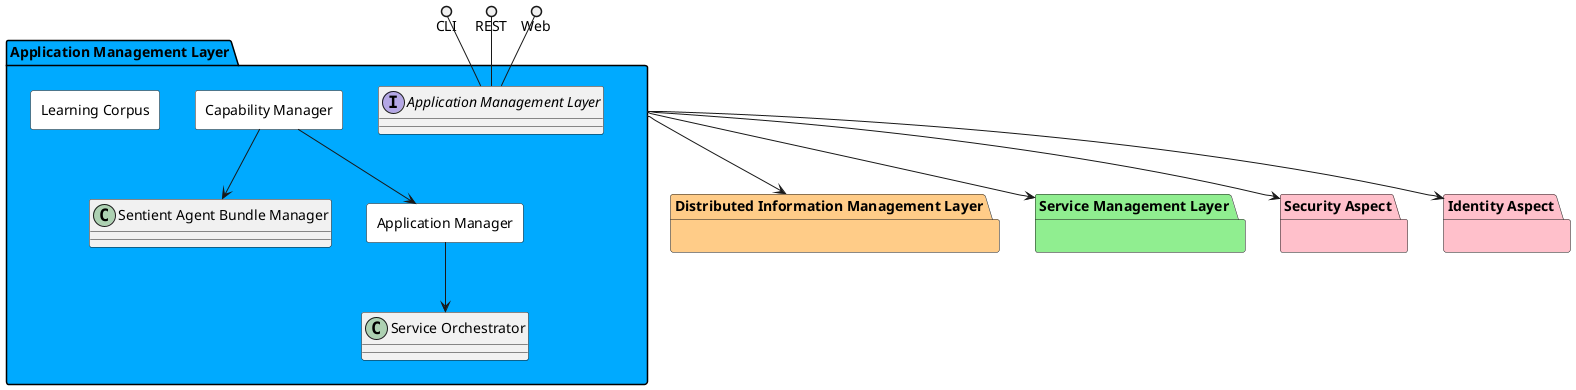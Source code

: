 @startuml


package "Distributed Information Management Layer" #ffcc88 {

}

package "Service Management Layer" #lightgreen {

}

package "Security Aspect" #pink {

}

package "Identity Aspect" #pink {

}


package "Application Management Layer" #00aaff {

    interface "Application Management Layer" as i {
    
    }
}

CLI ()-- i
REST ()-- i
Web ()-- i

package "Application Management Layer" #00aaff {


rectangle "Application Manager" #white {
}

rectangle "Capability Manager" #white {
}

rectangle "Learning Corpus" #white {
}

    "Application Manager" --> "Service Orchestrator"
    
    "Capability Manager" --> "Sentient Agent Bundle Manager"
    
    "Capability Manager" --> "Application Manager"
    
}


    "Application Management Layer" --> "Distributed Information Management Layer"

    "Application Management Layer" --> "Service Management Layer"

    "Application Management Layer" --> "Security Aspect"

    "Application Management Layer" --> "Identity Aspect"


@enduml
